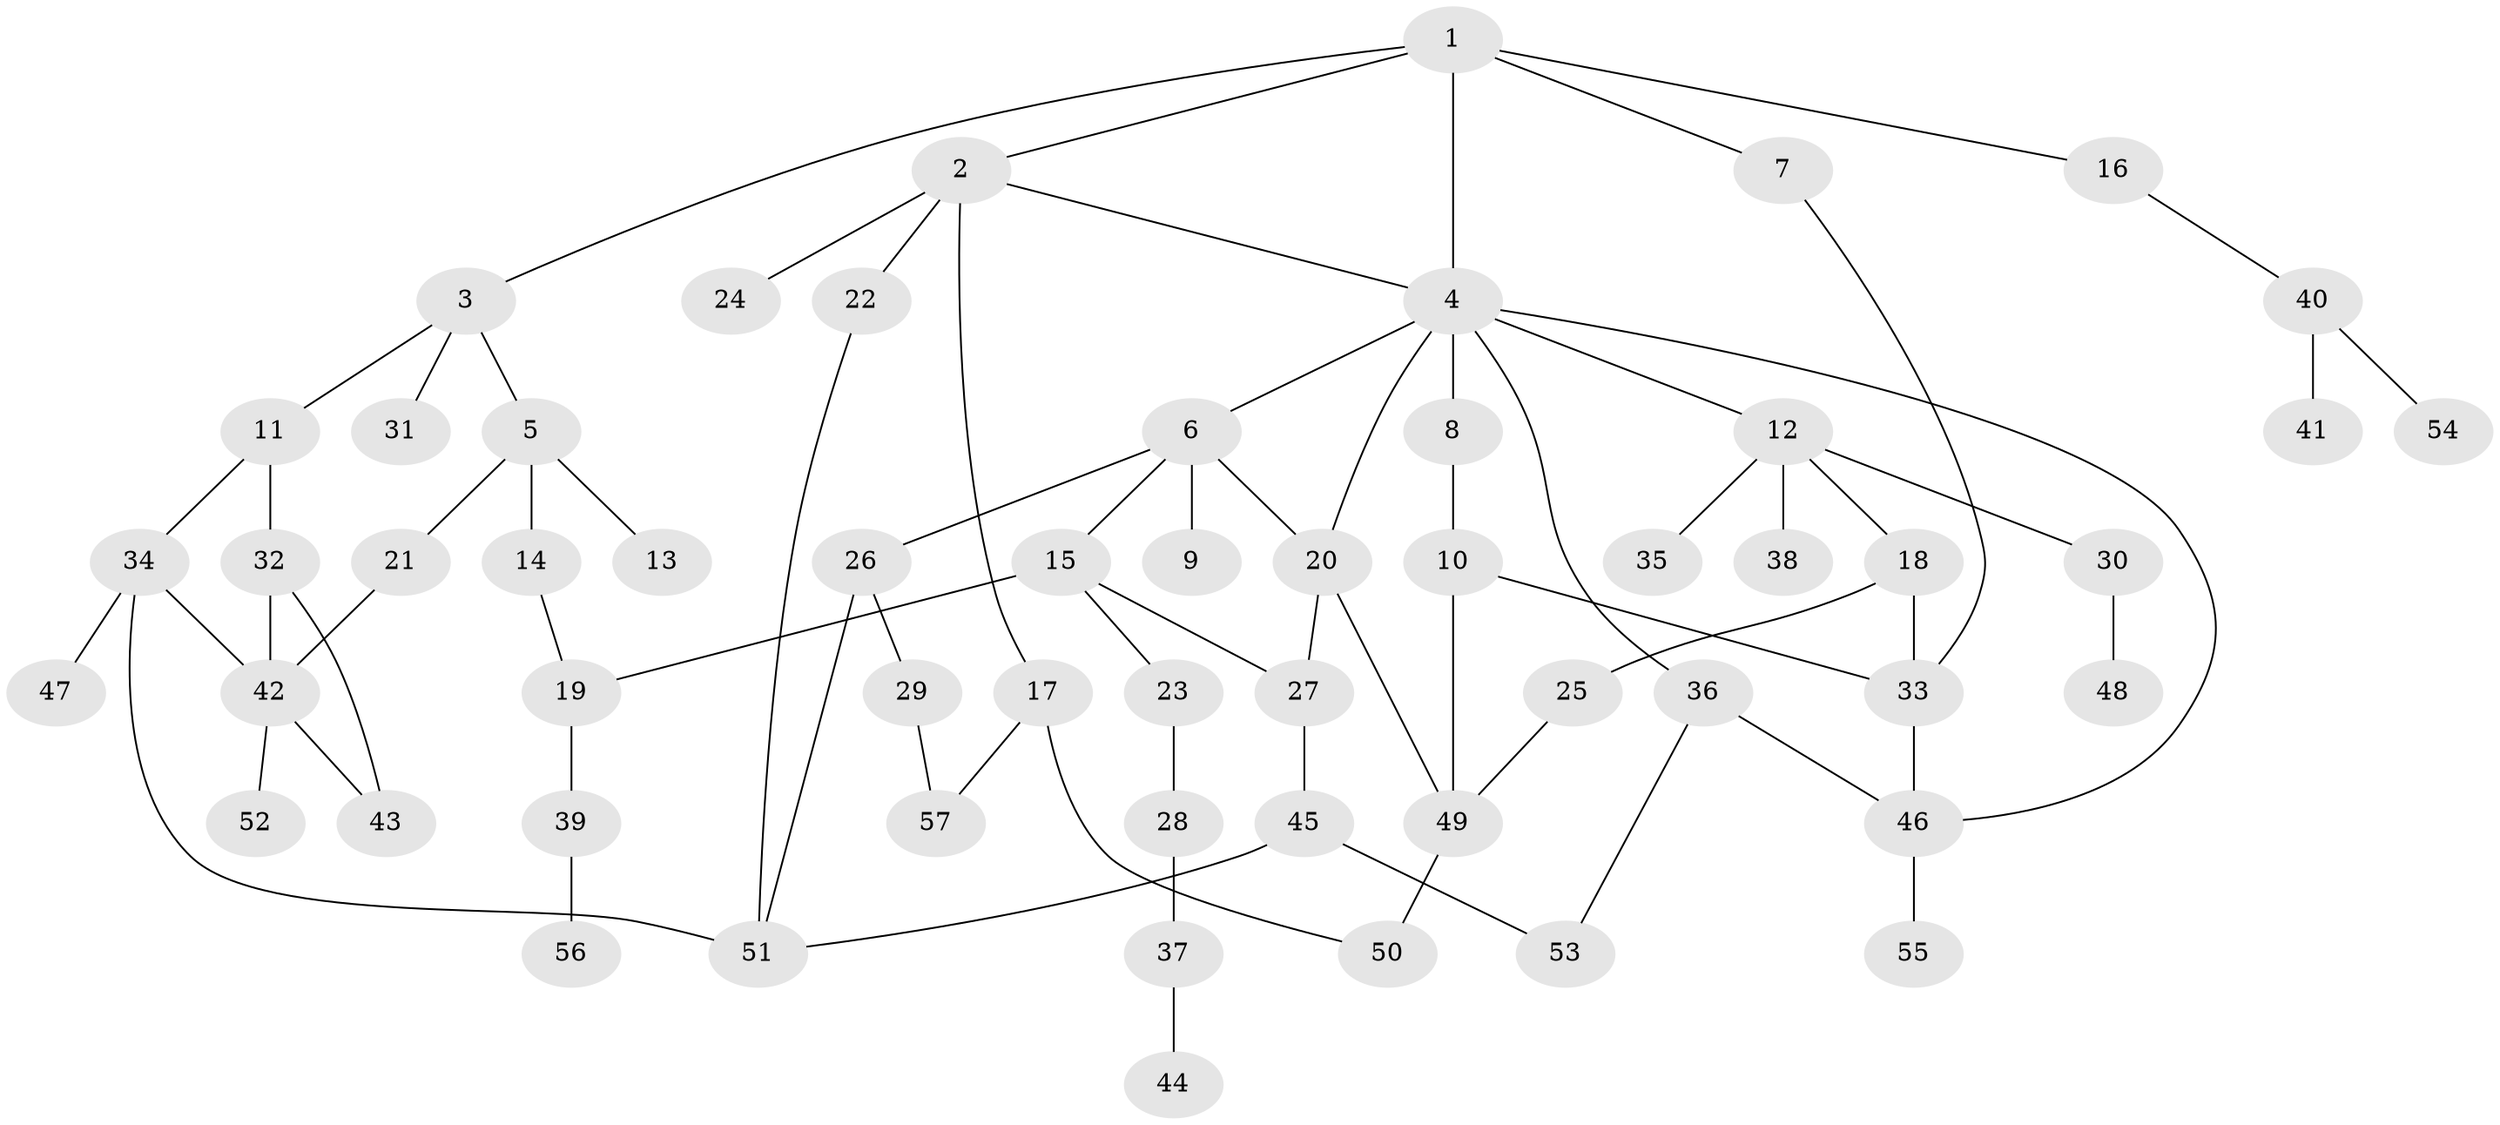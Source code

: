 // coarse degree distribution, {5: 0.12121212121212122, 4: 0.12121212121212122, 9: 0.030303030303030304, 3: 0.2727272727272727, 6: 0.030303030303030304, 1: 0.24242424242424243, 2: 0.18181818181818182}
// Generated by graph-tools (version 1.1) at 2025/51/02/27/25 19:51:37]
// undirected, 57 vertices, 75 edges
graph export_dot {
graph [start="1"]
  node [color=gray90,style=filled];
  1;
  2;
  3;
  4;
  5;
  6;
  7;
  8;
  9;
  10;
  11;
  12;
  13;
  14;
  15;
  16;
  17;
  18;
  19;
  20;
  21;
  22;
  23;
  24;
  25;
  26;
  27;
  28;
  29;
  30;
  31;
  32;
  33;
  34;
  35;
  36;
  37;
  38;
  39;
  40;
  41;
  42;
  43;
  44;
  45;
  46;
  47;
  48;
  49;
  50;
  51;
  52;
  53;
  54;
  55;
  56;
  57;
  1 -- 2;
  1 -- 3;
  1 -- 7;
  1 -- 16;
  1 -- 4;
  2 -- 4;
  2 -- 17;
  2 -- 22;
  2 -- 24;
  3 -- 5;
  3 -- 11;
  3 -- 31;
  4 -- 6;
  4 -- 8;
  4 -- 12;
  4 -- 36;
  4 -- 46;
  4 -- 20;
  5 -- 13;
  5 -- 14;
  5 -- 21;
  6 -- 9;
  6 -- 15;
  6 -- 20;
  6 -- 26;
  7 -- 33;
  8 -- 10;
  10 -- 33;
  10 -- 49;
  11 -- 32;
  11 -- 34;
  12 -- 18;
  12 -- 30;
  12 -- 35;
  12 -- 38;
  14 -- 19;
  15 -- 19;
  15 -- 23;
  15 -- 27;
  16 -- 40;
  17 -- 57;
  17 -- 50;
  18 -- 25;
  18 -- 33;
  19 -- 39;
  20 -- 27;
  20 -- 49;
  21 -- 42;
  22 -- 51;
  23 -- 28;
  25 -- 49;
  26 -- 29;
  26 -- 51;
  27 -- 45;
  28 -- 37;
  29 -- 57;
  30 -- 48;
  32 -- 43;
  32 -- 42;
  33 -- 46;
  34 -- 47;
  34 -- 51;
  34 -- 42;
  36 -- 53;
  36 -- 46;
  37 -- 44;
  39 -- 56;
  40 -- 41;
  40 -- 54;
  42 -- 52;
  42 -- 43;
  45 -- 51;
  45 -- 53;
  46 -- 55;
  49 -- 50;
}
